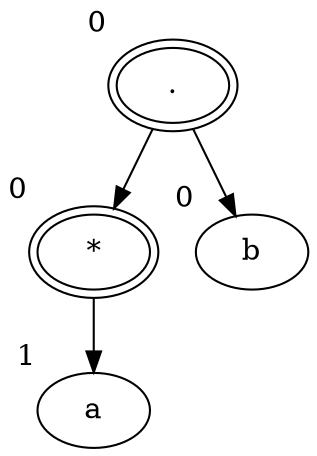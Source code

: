 digraph {
  94917383705168[label="." xlabel="0" peripheries="2"]
  94917383705072[label="*" xlabel="0" peripheries="2"]
  94917383705168  ->  94917383705072
  94917383705392[label="b" xlabel="0" peripheries="1"]
  94917383705168  ->  94917383705392
  94917383705120[label="a" xlabel="1" peripheries="1"]
  94917383705072  ->  94917383705120
}
